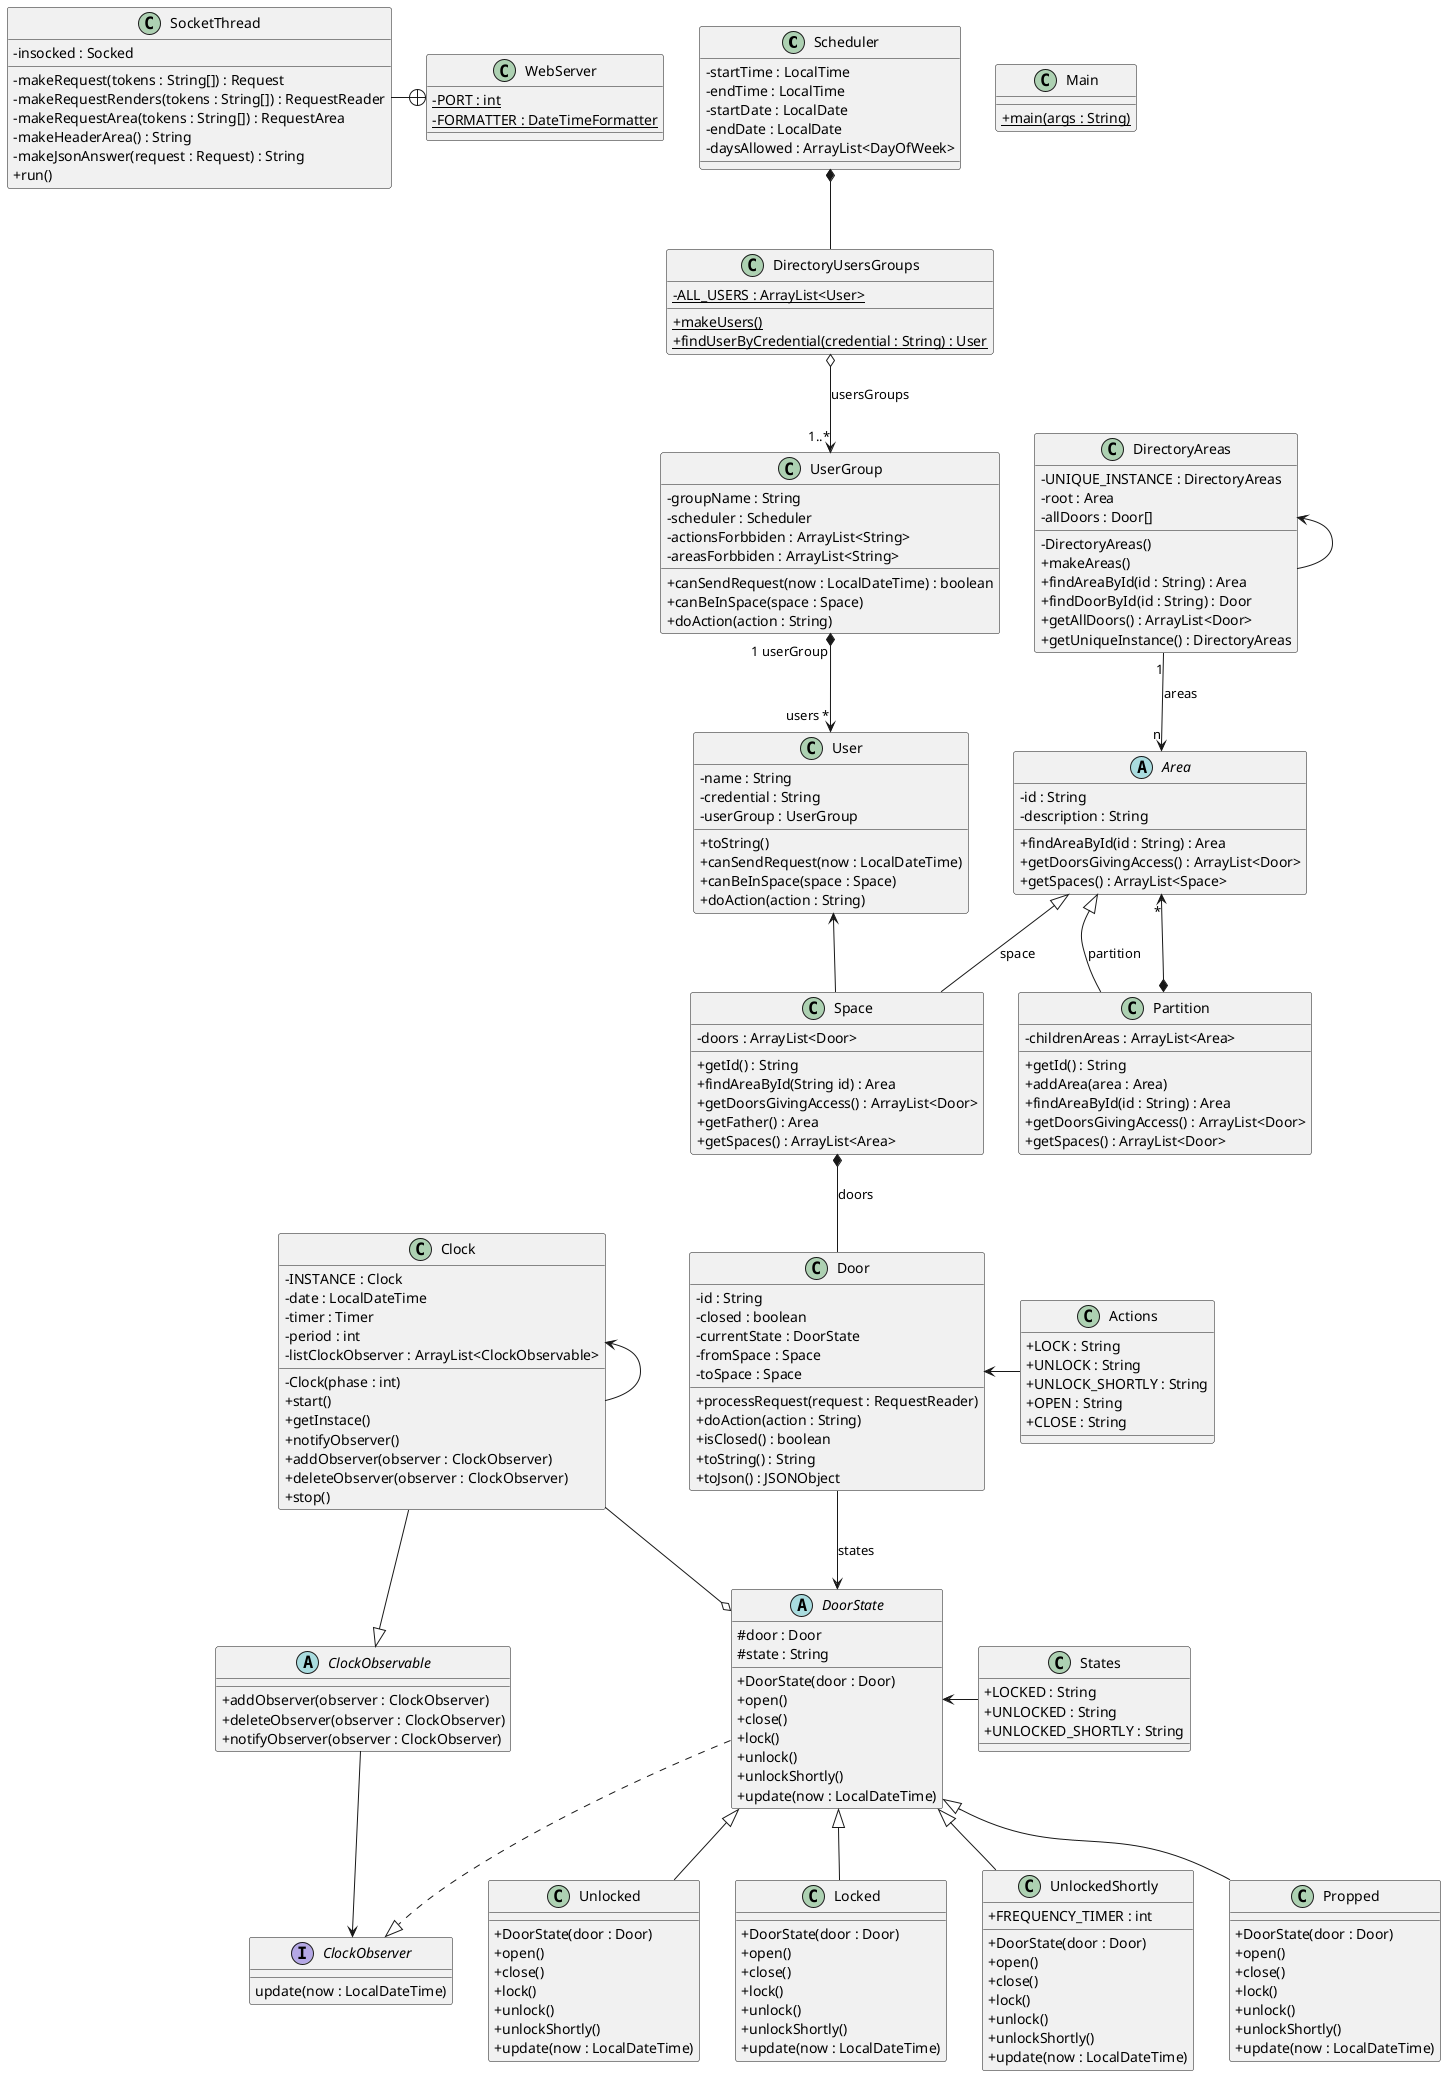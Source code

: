 @startuml
'https://plantuml.com/class-diagram
skinparam classAttributeIconSize 0

'class Webserver {
'- {static} PORT :int
'- {static} FORMATTER : DateTimeFormatter
'+ Webserver()
'}

'class SocketThread {
'- insocked : Socked
'- makeRequest(tokens : String[]) : Request
'- makeRequestReader(tokens : String[]) : RequestReader
'- makeRequestArea(tokens : String[]) : RequestArea
'- makeHeaderAnswer() : String
'- makeJsonAnswer(request : Request) : String
'+ run()
'}
'
'Webserver +-right- SocketThread

'note right of SocketThread
'inner class
'of Webserver
'end note

class Scheduler{
    - startTime : LocalTime
    - endTime : LocalTime
    - startDate : LocalDate
    - endDate : LocalDate
    - daysAllowed : ArrayList<DayOfWeek>
}

Scheduler *-- DirectoryUsersGroups

class DirectoryUsersGroups {
- {static} ALL_USERS : ArrayList<User>
+ {static} makeUsers()
+ {static} findUserByCredential(credential : String) : User
}

DirectoryUsersGroups o--> "1..*" UserGroup : "usersGroups"

class UserGroup{
    - groupName : String
    - scheduler : Scheduler
    - actionsForbbiden : ArrayList<String>
    - areasForbbiden : ArrayList<String>
    + canSendRequest(now : LocalDateTime) : boolean
    + canBeInSpace(space : Space)
    + doAction(action : String)
}

class User{
    - name : String
    - credential : String
    - userGroup : UserGroup
    + toString()
    + canSendRequest(now : LocalDateTime)
    + canBeInSpace(space : Space)
    + doAction(action : String)
}

UserGroup "1 userGroup" *--> "users *" User
User <-- Space
class Door {
- id : String
- closed : boolean
- currentState : DoorState
- fromSpace : Space
- toSpace : Space
+ processRequest(request : RequestReader)
+ doAction(action : String)
+ isClosed() : boolean
+ toString() : String
+ toJson() : JSONObject
}

class Main {
+ {static} main(args : String)
}

class Clock{
    - INSTANCE : Clock
    - date : LocalDateTime
    - timer : Timer
    - period : int
    - listClockObserver : ArrayList<ClockObservable>
    - Clock(phase : int)
    + start()
    + getInstace()
    + notifyObserver()
    + addObserver(observer : ClockObserver)
    + deleteObserver(observer : ClockObserver)
    + stop()
}

Clock <-- Clock

abstract ClockObservable{
    + addObserver(observer : ClockObserver)
    + deleteObserver(observer : ClockObserver)
    + notifyObserver(observer : ClockObserver)
}

Clock --|> ClockObservable

interface ClockObserver{
    update(now : LocalDateTime)
}

ClockObservable --> ClockObserver
DoorState ..|> ClockObserver

DoorState o-left- Clock
DoorState <-right- States
    abstract class DoorState{
        # door : Door
        # state : String
        + DoorState(door : Door)
        + open()
        + close()
        + lock()
        + unlock()
        + unlockShortly()
        + update(now : LocalDateTime)
    }

    class Unlocked{
        + DoorState(door : Door)
        + open()
        + close()
        + lock()
        + unlock()
        + unlockShortly()
        + update(now : LocalDateTime)
    }

    class Locked{
        + DoorState(door : Door)
        + open()
        + close()
        + lock()
        + unlock()
        + unlockShortly()
        + update(now : LocalDateTime)
    }

    class UnlockedShortly{
        + FREQUENCY_TIMER : int
        + DoorState(door : Door)
        + open()
        + close()
        + lock()
        + unlock()
        + unlockShortly()
        + update(now : LocalDateTime)
    }

    class Propped{
        + DoorState(door : Door)
        + open()
        + close()
        + lock()
        + unlock()
        + unlockShortly()
        + update(now : LocalDateTime)
    }

    class States{
        + LOCKED : String
        + UNLOCKED : String
        + UNLOCKED_SHORTLY : String
    }

    class Actions{
        + LOCK : String
        + UNLOCK : String
        + UNLOCK_SHORTLY : String
        + OPEN : String
        + CLOSE : String
    }

    Door <-right- Actions

class Space{
    - doors : ArrayList<Door>
    + getId() : String
    + findAreaById(String id) : Area
    + getDoorsGivingAccess() : ArrayList<Door>
    + getFather() : Area
    + getSpaces() : ArrayList<Area>
}

class Partition{
    - childrenAreas : ArrayList<Area>
    + getId() : String
    + addArea(area : Area)
    + findAreaById(id : String) : Area
    + getDoorsGivingAccess() : ArrayList<Door>
    + getSpaces() : ArrayList<Door>
}

abstract class Area{
    - id : String
    - description : String
    + findAreaById(id : String) : Area
    + getDoorsGivingAccess() : ArrayList<Door>
    + getSpaces() : ArrayList<Space>
}

class DirectoryAreas{
    - UNIQUE_INSTANCE : DirectoryAreas
    - root : Area
    - allDoors : Door[]
    - DirectoryAreas()
    + makeAreas()
    + findAreaById(id : String) : Area
    + findDoorById(id : String) : Door
    + getAllDoors() : ArrayList<Door>
    + getUniqueInstance() : DirectoryAreas
}

DirectoryAreas <-- DirectoryAreas

DoorState <-up- Door : "states"
DoorState <|-- Unlocked
DoorState <|-- Locked
DoorState <|-- UnlockedShortly
DoorState <|-- Propped

'Main -[hidden]down- Webserver
'Webserver -[hidden]down- DirectoryDoors'
'DirectoryDoors -[hidden]right- DirectoryUsers'

Space *-- Door : "doors"
Area <|-- Space : "space"
Area <|-- Partition : "partition"
DirectoryAreas "1" --> "n" Area : "areas"
Partition *--> "*"Area

class WebServer{
    - {static} PORT : int
    - {static} FORMATTER : DateTimeFormatter
}

class SocketThread{
    - insocked : Socked
    - makeRequest(tokens : String[]) : Request
    - makeRequestRenders(tokens : String[]) : RequestReader
    - makeRequestArea(tokens : String[]) : RequestArea
    - makeHeaderArea() : String
    - makeJsonAnswer(request : Request) : String
    + run()
}

WebServer +-left- SocketThread


@enduml

